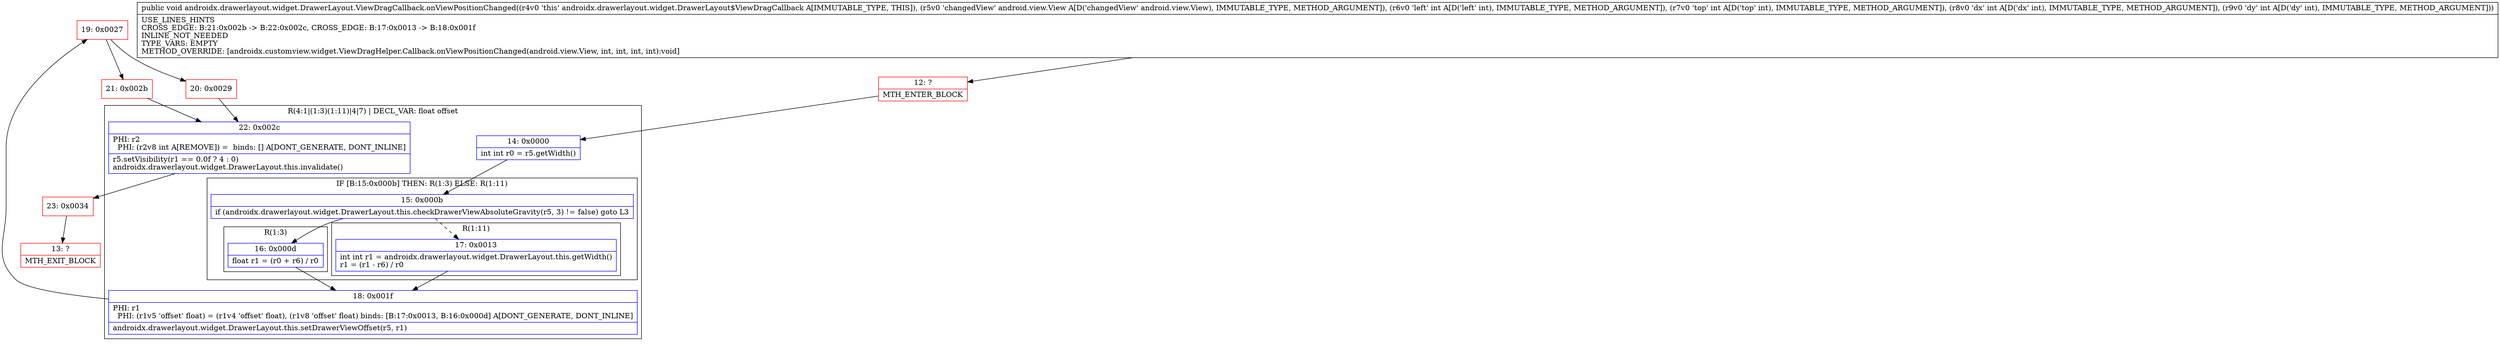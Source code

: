 digraph "CFG forandroidx.drawerlayout.widget.DrawerLayout.ViewDragCallback.onViewPositionChanged(Landroid\/view\/View;IIII)V" {
subgraph cluster_Region_853232210 {
label = "R(4:1|(1:3)(1:11)|4|7) | DECL_VAR: float offset\l";
node [shape=record,color=blue];
Node_14 [shape=record,label="{14\:\ 0x0000|int int r0 = r5.getWidth()\l}"];
subgraph cluster_IfRegion_1682830437 {
label = "IF [B:15:0x000b] THEN: R(1:3) ELSE: R(1:11)";
node [shape=record,color=blue];
Node_15 [shape=record,label="{15\:\ 0x000b|if (androidx.drawerlayout.widget.DrawerLayout.this.checkDrawerViewAbsoluteGravity(r5, 3) != false) goto L3\l}"];
subgraph cluster_Region_1653137541 {
label = "R(1:3)";
node [shape=record,color=blue];
Node_16 [shape=record,label="{16\:\ 0x000d|float r1 = (r0 + r6) \/ r0\l}"];
}
subgraph cluster_Region_295668316 {
label = "R(1:11)";
node [shape=record,color=blue];
Node_17 [shape=record,label="{17\:\ 0x0013|int int r1 = androidx.drawerlayout.widget.DrawerLayout.this.getWidth()\lr1 = (r1 \- r6) \/ r0\l}"];
}
}
Node_18 [shape=record,label="{18\:\ 0x001f|PHI: r1 \l  PHI: (r1v5 'offset' float) = (r1v4 'offset' float), (r1v8 'offset' float) binds: [B:17:0x0013, B:16:0x000d] A[DONT_GENERATE, DONT_INLINE]\l|androidx.drawerlayout.widget.DrawerLayout.this.setDrawerViewOffset(r5, r1)\l}"];
Node_22 [shape=record,label="{22\:\ 0x002c|PHI: r2 \l  PHI: (r2v8 int A[REMOVE]) =  binds: [] A[DONT_GENERATE, DONT_INLINE]\l|r5.setVisibility(r1 == 0.0f ? 4 : 0)\landroidx.drawerlayout.widget.DrawerLayout.this.invalidate()\l}"];
}
Node_12 [shape=record,color=red,label="{12\:\ ?|MTH_ENTER_BLOCK\l}"];
Node_19 [shape=record,color=red,label="{19\:\ 0x0027}"];
Node_20 [shape=record,color=red,label="{20\:\ 0x0029}"];
Node_23 [shape=record,color=red,label="{23\:\ 0x0034}"];
Node_13 [shape=record,color=red,label="{13\:\ ?|MTH_EXIT_BLOCK\l}"];
Node_21 [shape=record,color=red,label="{21\:\ 0x002b}"];
MethodNode[shape=record,label="{public void androidx.drawerlayout.widget.DrawerLayout.ViewDragCallback.onViewPositionChanged((r4v0 'this' androidx.drawerlayout.widget.DrawerLayout$ViewDragCallback A[IMMUTABLE_TYPE, THIS]), (r5v0 'changedView' android.view.View A[D('changedView' android.view.View), IMMUTABLE_TYPE, METHOD_ARGUMENT]), (r6v0 'left' int A[D('left' int), IMMUTABLE_TYPE, METHOD_ARGUMENT]), (r7v0 'top' int A[D('top' int), IMMUTABLE_TYPE, METHOD_ARGUMENT]), (r8v0 'dx' int A[D('dx' int), IMMUTABLE_TYPE, METHOD_ARGUMENT]), (r9v0 'dy' int A[D('dy' int), IMMUTABLE_TYPE, METHOD_ARGUMENT]))  | USE_LINES_HINTS\lCROSS_EDGE: B:21:0x002b \-\> B:22:0x002c, CROSS_EDGE: B:17:0x0013 \-\> B:18:0x001f\lINLINE_NOT_NEEDED\lTYPE_VARS: EMPTY\lMETHOD_OVERRIDE: [androidx.customview.widget.ViewDragHelper.Callback.onViewPositionChanged(android.view.View, int, int, int, int):void]\l}"];
MethodNode -> Node_12;Node_14 -> Node_15;
Node_15 -> Node_16;
Node_15 -> Node_17[style=dashed];
Node_16 -> Node_18;
Node_17 -> Node_18;
Node_18 -> Node_19;
Node_22 -> Node_23;
Node_12 -> Node_14;
Node_19 -> Node_20;
Node_19 -> Node_21;
Node_20 -> Node_22;
Node_23 -> Node_13;
Node_21 -> Node_22;
}


